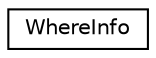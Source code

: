 digraph "Graphical Class Hierarchy"
{
 // LATEX_PDF_SIZE
  edge [fontname="Helvetica",fontsize="10",labelfontname="Helvetica",labelfontsize="10"];
  node [fontname="Helvetica",fontsize="10",shape=record];
  rankdir="LR";
  Node0 [label="WhereInfo",height=0.2,width=0.4,color="black", fillcolor="white", style="filled",URL="$structWhereInfo.html",tooltip=" "];
}
